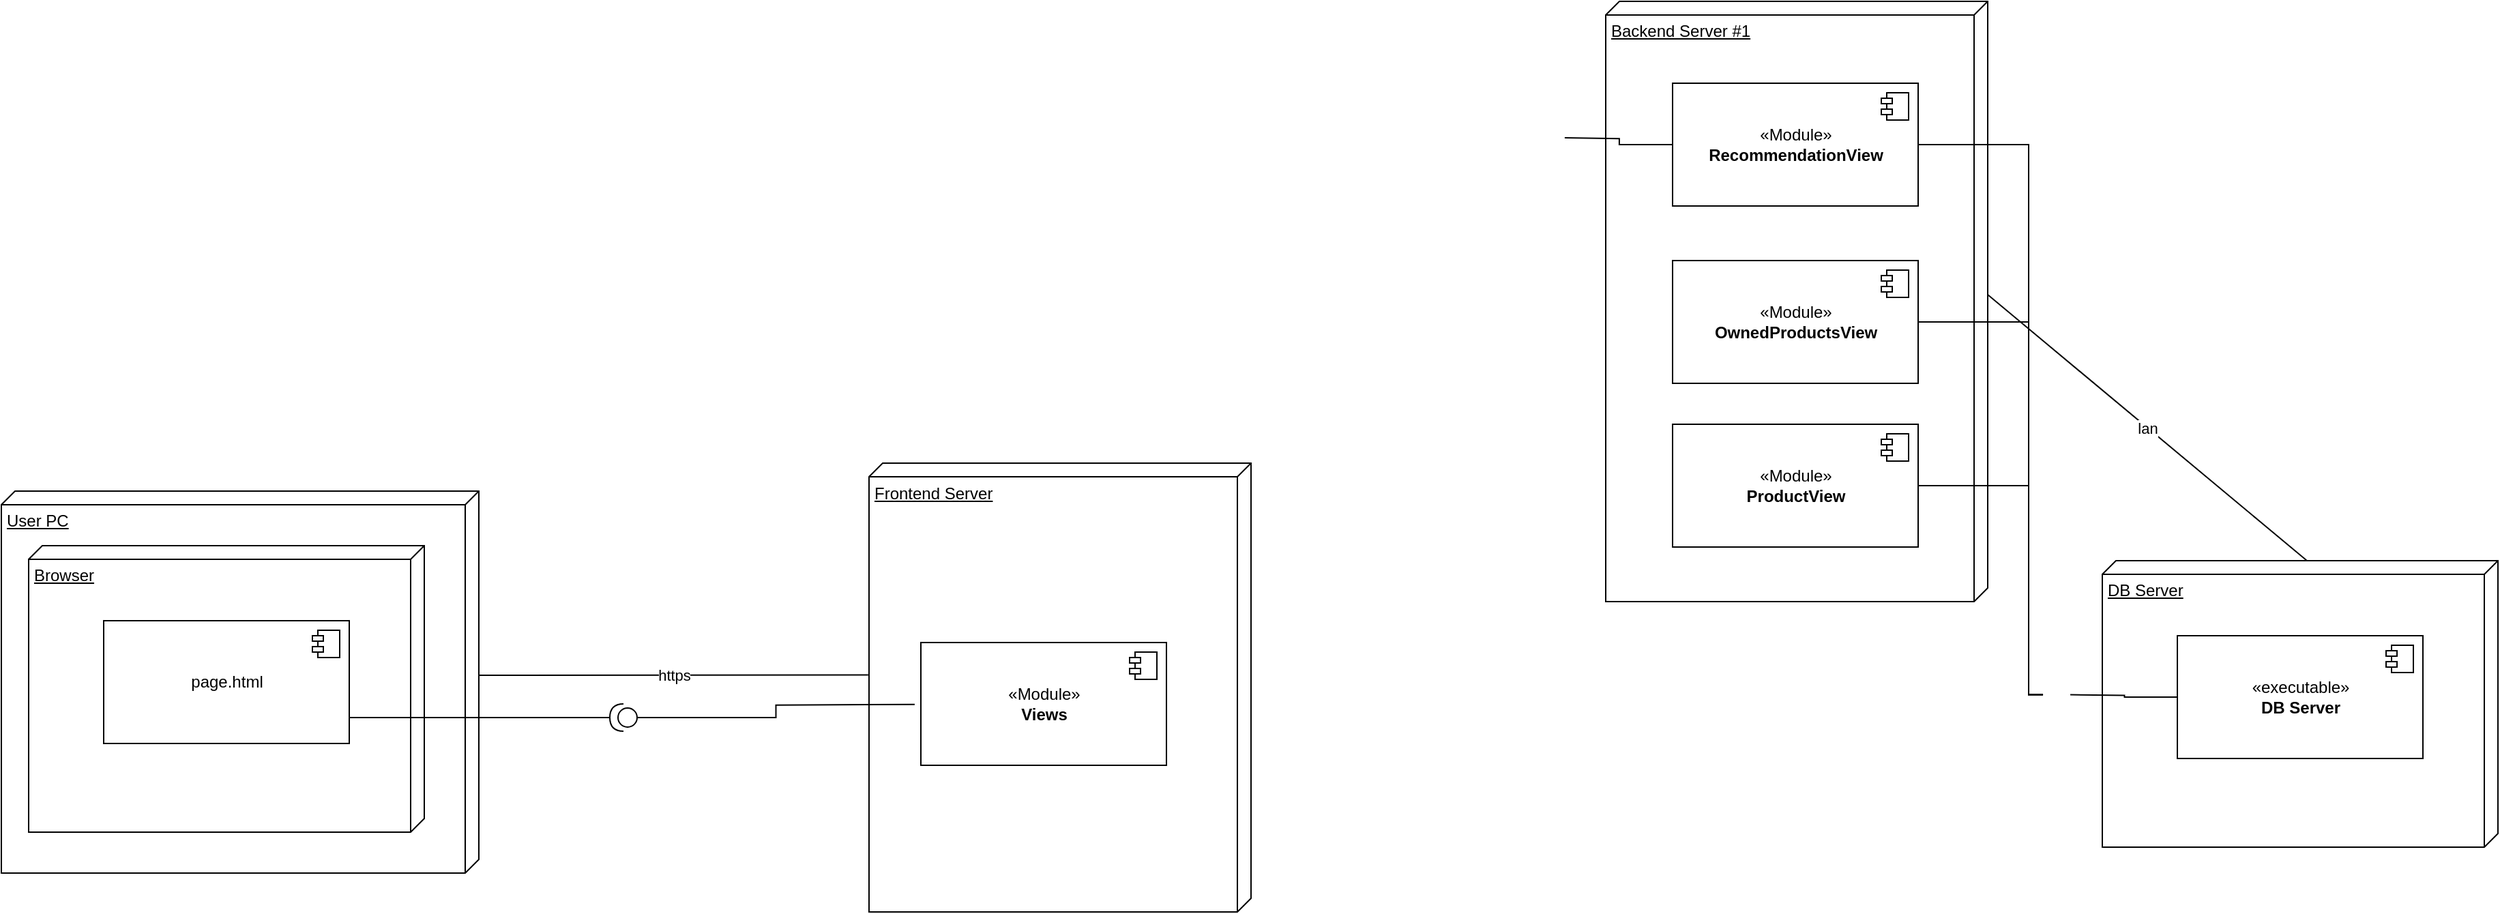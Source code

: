 <mxfile version="12.2.0" type="github" pages="1">
  <diagram name="Page-1" id="b5b7bab2-c9e2-2cf4-8b2a-24fd1a2a6d21">
    <mxGraphModel dx="2483" dy="927" grid="1" gridSize="10" guides="1" tooltips="1" connect="1" arrows="1" fold="1" page="1" pageScale="1" pageWidth="827" pageHeight="1169" background="#ffffff" math="0" shadow="0">
      <root>
        <mxCell id="0"/>
        <mxCell id="1" parent="0"/>
        <mxCell id="FcQ-0TDlwSZqqjdX01S9-16" value="Backend Server #1" style="verticalAlign=top;align=left;spacingTop=8;spacingLeft=2;spacingRight=12;shape=cube;size=10;direction=south;fontStyle=4;html=1;" vertex="1" parent="1">
          <mxGeometry x="1000" y="60" width="280" height="440" as="geometry"/>
        </mxCell>
        <mxCell id="oKkt5P_t7uI-S61FeK80-1" value="User PC" style="verticalAlign=top;align=left;spacingTop=8;spacingLeft=2;spacingRight=12;shape=cube;size=10;direction=south;fontStyle=4;html=1;" parent="1" vertex="1">
          <mxGeometry x="-176" y="419" width="350" height="280" as="geometry"/>
        </mxCell>
        <mxCell id="oKkt5P_t7uI-S61FeK80-2" value="Frontend Server" style="verticalAlign=top;align=left;spacingTop=8;spacingLeft=2;spacingRight=12;shape=cube;size=10;direction=south;fontStyle=4;html=1;" parent="1" vertex="1">
          <mxGeometry x="460" y="398.5" width="280" height="329" as="geometry"/>
        </mxCell>
        <mxCell id="oKkt5P_t7uI-S61FeK80-3" value="Browser" style="verticalAlign=top;align=left;spacingTop=8;spacingLeft=2;spacingRight=12;shape=cube;size=10;direction=south;fontStyle=4;html=1;" parent="1" vertex="1">
          <mxGeometry x="-156" y="459" width="290" height="210" as="geometry"/>
        </mxCell>
        <mxCell id="oKkt5P_t7uI-S61FeK80-4" value="page.html" style="html=1;" parent="1" vertex="1">
          <mxGeometry x="-101" y="514" width="180" height="90" as="geometry"/>
        </mxCell>
        <mxCell id="oKkt5P_t7uI-S61FeK80-5" value="" style="shape=component;jettyWidth=8;jettyHeight=4;" parent="oKkt5P_t7uI-S61FeK80-4" vertex="1">
          <mxGeometry x="1" width="20" height="20" relative="1" as="geometry">
            <mxPoint x="-27" y="7" as="offset"/>
          </mxGeometry>
        </mxCell>
        <mxCell id="oKkt5P_t7uI-S61FeK80-6" value="«Module»&lt;br&gt;&lt;b&gt;Views&lt;br&gt;&lt;/b&gt;" style="html=1;" parent="1" vertex="1">
          <mxGeometry x="498" y="530" width="180" height="90" as="geometry"/>
        </mxCell>
        <mxCell id="oKkt5P_t7uI-S61FeK80-7" value="" style="shape=component;jettyWidth=8;jettyHeight=4;" parent="oKkt5P_t7uI-S61FeK80-6" vertex="1">
          <mxGeometry x="1" width="20" height="20" relative="1" as="geometry">
            <mxPoint x="-27" y="7" as="offset"/>
          </mxGeometry>
        </mxCell>
        <mxCell id="oKkt5P_t7uI-S61FeK80-39" value="DB Server" style="verticalAlign=top;align=left;spacingTop=8;spacingLeft=2;spacingRight=12;shape=cube;size=10;direction=south;fontStyle=4;html=1;" parent="1" vertex="1">
          <mxGeometry x="1364" y="470" width="290" height="210" as="geometry"/>
        </mxCell>
        <mxCell id="oKkt5P_t7uI-S61FeK80-40" value="&lt;div&gt;«executable»&lt;b&gt;&lt;br&gt;&lt;/b&gt;&lt;/div&gt;&lt;div&gt;&lt;b&gt;DB Server&lt;/b&gt;&lt;br&gt;&lt;/div&gt;" style="html=1;" parent="1" vertex="1">
          <mxGeometry x="1419" y="525" width="180" height="90" as="geometry"/>
        </mxCell>
        <mxCell id="oKkt5P_t7uI-S61FeK80-41" value="" style="shape=component;jettyWidth=8;jettyHeight=4;" parent="oKkt5P_t7uI-S61FeK80-40" vertex="1">
          <mxGeometry x="1" width="20" height="20" relative="1" as="geometry">
            <mxPoint x="-27" y="7" as="offset"/>
          </mxGeometry>
        </mxCell>
        <mxCell id="FcQ-0TDlwSZqqjdX01S9-98" style="edgeStyle=orthogonalEdgeStyle;rounded=0;orthogonalLoop=1;jettySize=auto;html=1;exitX=1;exitY=0.5;exitDx=0;exitDy=0;entryX=1;entryY=0.5;entryDx=0;entryDy=0;entryPerimeter=0;endArrow=none;endFill=0;" edge="1" parent="1" source="oKkt5P_t7uI-S61FeK80-49">
          <mxGeometry relative="1" as="geometry">
            <mxPoint x="1320.529" y="568.294" as="targetPoint"/>
            <Array as="points">
              <mxPoint x="1310" y="165"/>
              <mxPoint x="1310" y="568"/>
            </Array>
          </mxGeometry>
        </mxCell>
        <mxCell id="oKkt5P_t7uI-S61FeK80-49" value="«Module»&lt;br&gt;&lt;b&gt;RecommendationView&lt;br&gt;&lt;/b&gt;" style="html=1;" parent="1" vertex="1">
          <mxGeometry x="1049" y="120" width="180" height="90" as="geometry"/>
        </mxCell>
        <mxCell id="oKkt5P_t7uI-S61FeK80-50" value="" style="shape=component;jettyWidth=8;jettyHeight=4;" parent="oKkt5P_t7uI-S61FeK80-49" vertex="1">
          <mxGeometry x="1" width="20" height="20" relative="1" as="geometry">
            <mxPoint x="-27" y="7" as="offset"/>
          </mxGeometry>
        </mxCell>
        <mxCell id="FcQ-0TDlwSZqqjdX01S9-97" style="edgeStyle=orthogonalEdgeStyle;rounded=0;orthogonalLoop=1;jettySize=auto;html=1;exitX=1;exitY=0.5;exitDx=0;exitDy=0;entryX=1;entryY=0.5;entryDx=0;entryDy=0;entryPerimeter=0;endArrow=none;endFill=0;" edge="1" parent="1" source="oKkt5P_t7uI-S61FeK80-51">
          <mxGeometry relative="1" as="geometry">
            <mxPoint x="1320.529" y="568.294" as="targetPoint"/>
            <Array as="points">
              <mxPoint x="1310" y="295"/>
              <mxPoint x="1310" y="568"/>
            </Array>
          </mxGeometry>
        </mxCell>
        <mxCell id="oKkt5P_t7uI-S61FeK80-51" value="«Module»&lt;br&gt;&lt;b&gt;OwnedProductsView&lt;/b&gt;" style="html=1;" parent="1" vertex="1">
          <mxGeometry x="1049" y="250" width="180" height="90" as="geometry"/>
        </mxCell>
        <mxCell id="oKkt5P_t7uI-S61FeK80-52" value="" style="shape=component;jettyWidth=8;jettyHeight=4;" parent="oKkt5P_t7uI-S61FeK80-51" vertex="1">
          <mxGeometry x="1" width="20" height="20" relative="1" as="geometry">
            <mxPoint x="-27" y="7" as="offset"/>
          </mxGeometry>
        </mxCell>
        <mxCell id="oKkt5P_t7uI-S61FeK80-53" value="«Module»&lt;br&gt;&lt;b&gt;ProductView&lt;/b&gt;" style="html=1;" parent="1" vertex="1">
          <mxGeometry x="1049" y="370" width="180" height="90" as="geometry"/>
        </mxCell>
        <mxCell id="oKkt5P_t7uI-S61FeK80-54" value="" style="shape=component;jettyWidth=8;jettyHeight=4;" parent="oKkt5P_t7uI-S61FeK80-53" vertex="1">
          <mxGeometry x="1" width="20" height="20" relative="1" as="geometry">
            <mxPoint x="-27" y="7" as="offset"/>
          </mxGeometry>
        </mxCell>
        <mxCell id="FcQ-0TDlwSZqqjdX01S9-1" value="https" style="endArrow=none;html=1;entryX=0;entryY=0;entryDx=135;entryDy=0;entryPerimeter=0;exitX=0.472;exitY=1.002;exitDx=0;exitDy=0;exitPerimeter=0;" edge="1" parent="1" source="oKkt5P_t7uI-S61FeK80-2" target="oKkt5P_t7uI-S61FeK80-1">
          <mxGeometry width="50" height="50" relative="1" as="geometry">
            <mxPoint x="225" y="810" as="sourcePoint"/>
            <mxPoint x="275" y="760" as="targetPoint"/>
          </mxGeometry>
        </mxCell>
        <mxCell id="FcQ-0TDlwSZqqjdX01S9-6" value="lan" style="endArrow=none;html=1;exitX=0;exitY=0;exitDx=215;exitDy=0;exitPerimeter=0;entryX=0;entryY=0;entryDx=0;entryDy=140;entryPerimeter=0;" edge="1" parent="1" source="FcQ-0TDlwSZqqjdX01S9-16" target="oKkt5P_t7uI-S61FeK80-39">
          <mxGeometry width="50" height="50" relative="1" as="geometry">
            <mxPoint x="1290" y="295" as="sourcePoint"/>
            <mxPoint x="773" y="560.0" as="targetPoint"/>
          </mxGeometry>
        </mxCell>
        <mxCell id="FcQ-0TDlwSZqqjdX01S9-63" style="edgeStyle=orthogonalEdgeStyle;rounded=0;orthogonalLoop=1;jettySize=auto;html=1;exitX=1;exitY=0.5;exitDx=0;exitDy=0;exitPerimeter=0;endArrow=none;endFill=0;entryX=1;entryY=0.5;entryDx=0;entryDy=0;" edge="1" parent="1" source="FcQ-0TDlwSZqqjdX01S9-49" target="oKkt5P_t7uI-S61FeK80-4">
          <mxGeometry relative="1" as="geometry">
            <Array as="points">
              <mxPoint x="79" y="585"/>
            </Array>
          </mxGeometry>
        </mxCell>
        <mxCell id="FcQ-0TDlwSZqqjdX01S9-64" style="edgeStyle=orthogonalEdgeStyle;rounded=0;orthogonalLoop=1;jettySize=auto;html=1;exitX=0;exitY=0.5;exitDx=0;exitDy=0;exitPerimeter=0;entryX=0;entryY=0.5;entryDx=0;entryDy=0;endArrow=none;endFill=0;" edge="1" parent="1" source="FcQ-0TDlwSZqqjdX01S9-49">
          <mxGeometry relative="1" as="geometry">
            <mxPoint x="493.471" y="575.353" as="targetPoint"/>
          </mxGeometry>
        </mxCell>
        <mxCell id="FcQ-0TDlwSZqqjdX01S9-49" value="" style="shape=providedRequiredInterface;html=1;verticalLabelPosition=bottom;rotation=-180;" vertex="1" parent="1">
          <mxGeometry x="270" y="575" width="20" height="20" as="geometry"/>
        </mxCell>
        <mxCell id="FcQ-0TDlwSZqqjdX01S9-76" style="edgeStyle=orthogonalEdgeStyle;rounded=0;orthogonalLoop=1;jettySize=auto;html=1;exitX=0;exitY=0.5;exitDx=0;exitDy=0;exitPerimeter=0;entryX=0;entryY=0.5;entryDx=0;entryDy=0;endArrow=none;endFill=0;" edge="1" parent="1" target="oKkt5P_t7uI-S61FeK80-49">
          <mxGeometry relative="1" as="geometry">
            <mxPoint x="969.941" y="160.059" as="sourcePoint"/>
          </mxGeometry>
        </mxCell>
        <mxCell id="FcQ-0TDlwSZqqjdX01S9-95" style="edgeStyle=orthogonalEdgeStyle;rounded=0;orthogonalLoop=1;jettySize=auto;html=1;exitX=0;exitY=0.5;exitDx=0;exitDy=0;exitPerimeter=0;entryX=0;entryY=0.5;entryDx=0;entryDy=0;endArrow=none;endFill=0;" edge="1" parent="1" target="oKkt5P_t7uI-S61FeK80-40">
          <mxGeometry relative="1" as="geometry">
            <mxPoint x="1340.529" y="568.294" as="sourcePoint"/>
          </mxGeometry>
        </mxCell>
        <mxCell id="FcQ-0TDlwSZqqjdX01S9-96" style="edgeStyle=orthogonalEdgeStyle;rounded=0;orthogonalLoop=1;jettySize=auto;html=1;exitX=1;exitY=0.5;exitDx=0;exitDy=0;exitPerimeter=0;entryX=1;entryY=0.5;entryDx=0;entryDy=0;endArrow=none;endFill=0;" edge="1" parent="1" target="oKkt5P_t7uI-S61FeK80-53">
          <mxGeometry relative="1" as="geometry">
            <mxPoint x="1320.529" y="568.294" as="sourcePoint"/>
            <Array as="points">
              <mxPoint x="1310" y="568"/>
              <mxPoint x="1310" y="415"/>
            </Array>
          </mxGeometry>
        </mxCell>
      </root>
    </mxGraphModel>
  </diagram>
</mxfile>
